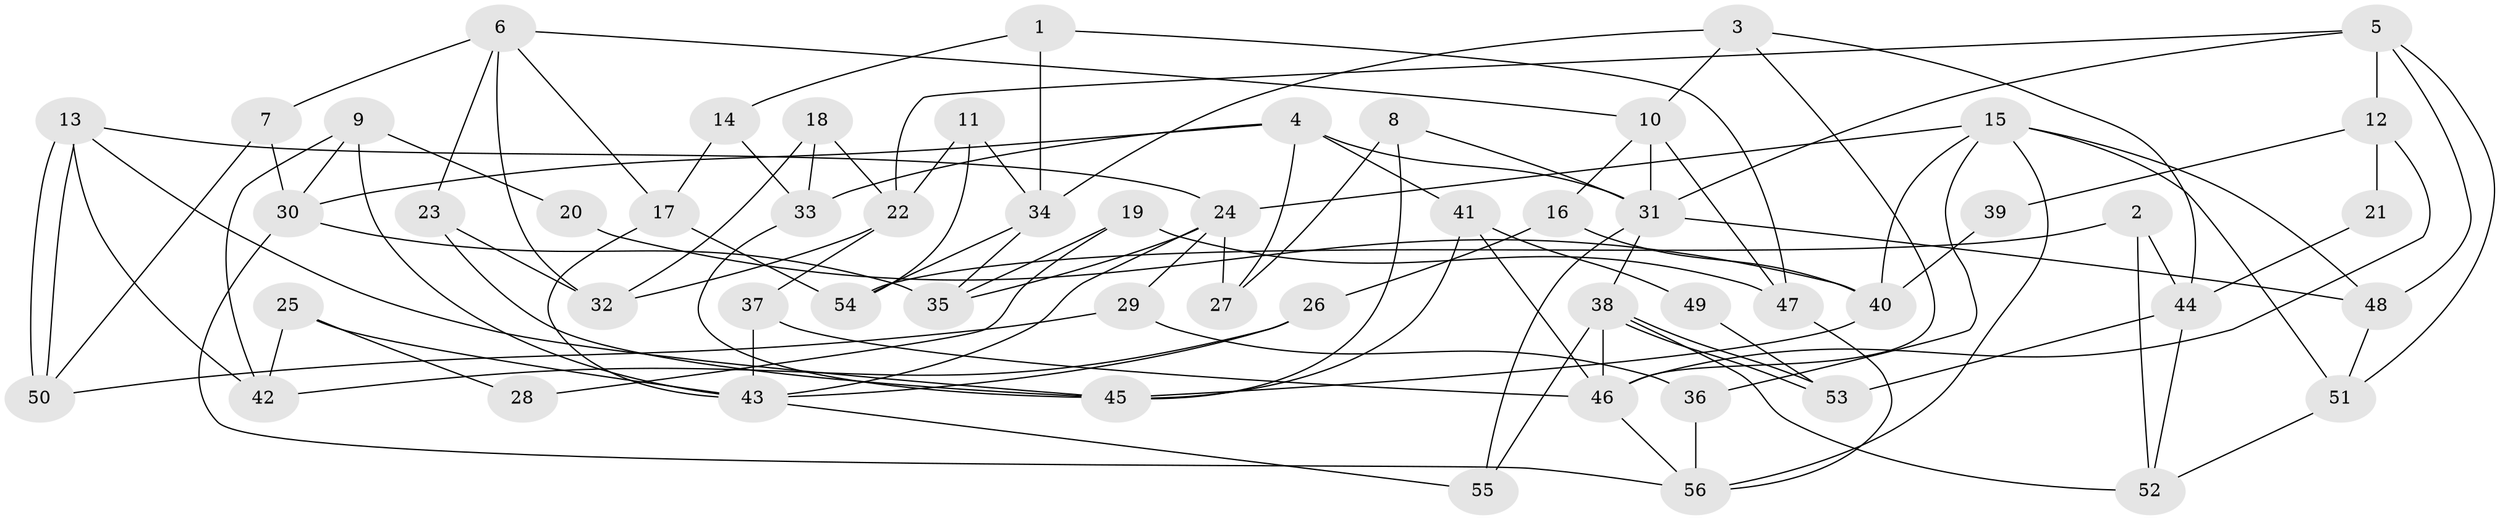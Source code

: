 // Generated by graph-tools (version 1.1) at 2025/15/03/09/25 04:15:02]
// undirected, 56 vertices, 112 edges
graph export_dot {
graph [start="1"]
  node [color=gray90,style=filled];
  1;
  2;
  3;
  4;
  5;
  6;
  7;
  8;
  9;
  10;
  11;
  12;
  13;
  14;
  15;
  16;
  17;
  18;
  19;
  20;
  21;
  22;
  23;
  24;
  25;
  26;
  27;
  28;
  29;
  30;
  31;
  32;
  33;
  34;
  35;
  36;
  37;
  38;
  39;
  40;
  41;
  42;
  43;
  44;
  45;
  46;
  47;
  48;
  49;
  50;
  51;
  52;
  53;
  54;
  55;
  56;
  1 -- 34;
  1 -- 14;
  1 -- 47;
  2 -- 52;
  2 -- 44;
  2 -- 54;
  3 -- 10;
  3 -- 34;
  3 -- 44;
  3 -- 46;
  4 -- 31;
  4 -- 33;
  4 -- 27;
  4 -- 30;
  4 -- 41;
  5 -- 48;
  5 -- 51;
  5 -- 12;
  5 -- 22;
  5 -- 31;
  6 -- 10;
  6 -- 7;
  6 -- 17;
  6 -- 23;
  6 -- 32;
  7 -- 50;
  7 -- 30;
  8 -- 31;
  8 -- 45;
  8 -- 27;
  9 -- 43;
  9 -- 30;
  9 -- 20;
  9 -- 42;
  10 -- 47;
  10 -- 31;
  10 -- 16;
  11 -- 54;
  11 -- 34;
  11 -- 22;
  12 -- 46;
  12 -- 21;
  12 -- 39;
  13 -- 50;
  13 -- 50;
  13 -- 45;
  13 -- 24;
  13 -- 42;
  14 -- 33;
  14 -- 17;
  15 -- 40;
  15 -- 24;
  15 -- 36;
  15 -- 48;
  15 -- 51;
  15 -- 56;
  16 -- 26;
  16 -- 40;
  17 -- 43;
  17 -- 54;
  18 -- 32;
  18 -- 22;
  18 -- 33;
  19 -- 35;
  19 -- 47;
  19 -- 28;
  20 -- 40;
  21 -- 44;
  22 -- 32;
  22 -- 37;
  23 -- 32;
  23 -- 45;
  24 -- 27;
  24 -- 29;
  24 -- 35;
  24 -- 43;
  25 -- 43;
  25 -- 42;
  25 -- 28;
  26 -- 42;
  26 -- 43;
  29 -- 36;
  29 -- 50;
  30 -- 56;
  30 -- 35;
  31 -- 38;
  31 -- 48;
  31 -- 55;
  33 -- 45;
  34 -- 35;
  34 -- 54;
  36 -- 56;
  37 -- 43;
  37 -- 46;
  38 -- 53;
  38 -- 53;
  38 -- 46;
  38 -- 52;
  38 -- 55;
  39 -- 40;
  40 -- 45;
  41 -- 46;
  41 -- 45;
  41 -- 49;
  43 -- 55;
  44 -- 52;
  44 -- 53;
  46 -- 56;
  47 -- 56;
  48 -- 51;
  49 -- 53;
  51 -- 52;
}

